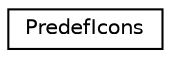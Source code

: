 digraph "Graphical Class Hierarchy"
{
 // LATEX_PDF_SIZE
  edge [fontname="Helvetica",fontsize="10",labelfontname="Helvetica",labelfontsize="10"];
  node [fontname="Helvetica",fontsize="10",shape=record];
  rankdir="LR";
  Node0 [label="PredefIcons",height=0.2,width=0.4,color="black", fillcolor="white", style="filled",URL="$classPredefIcons.html",tooltip=" "];
}
